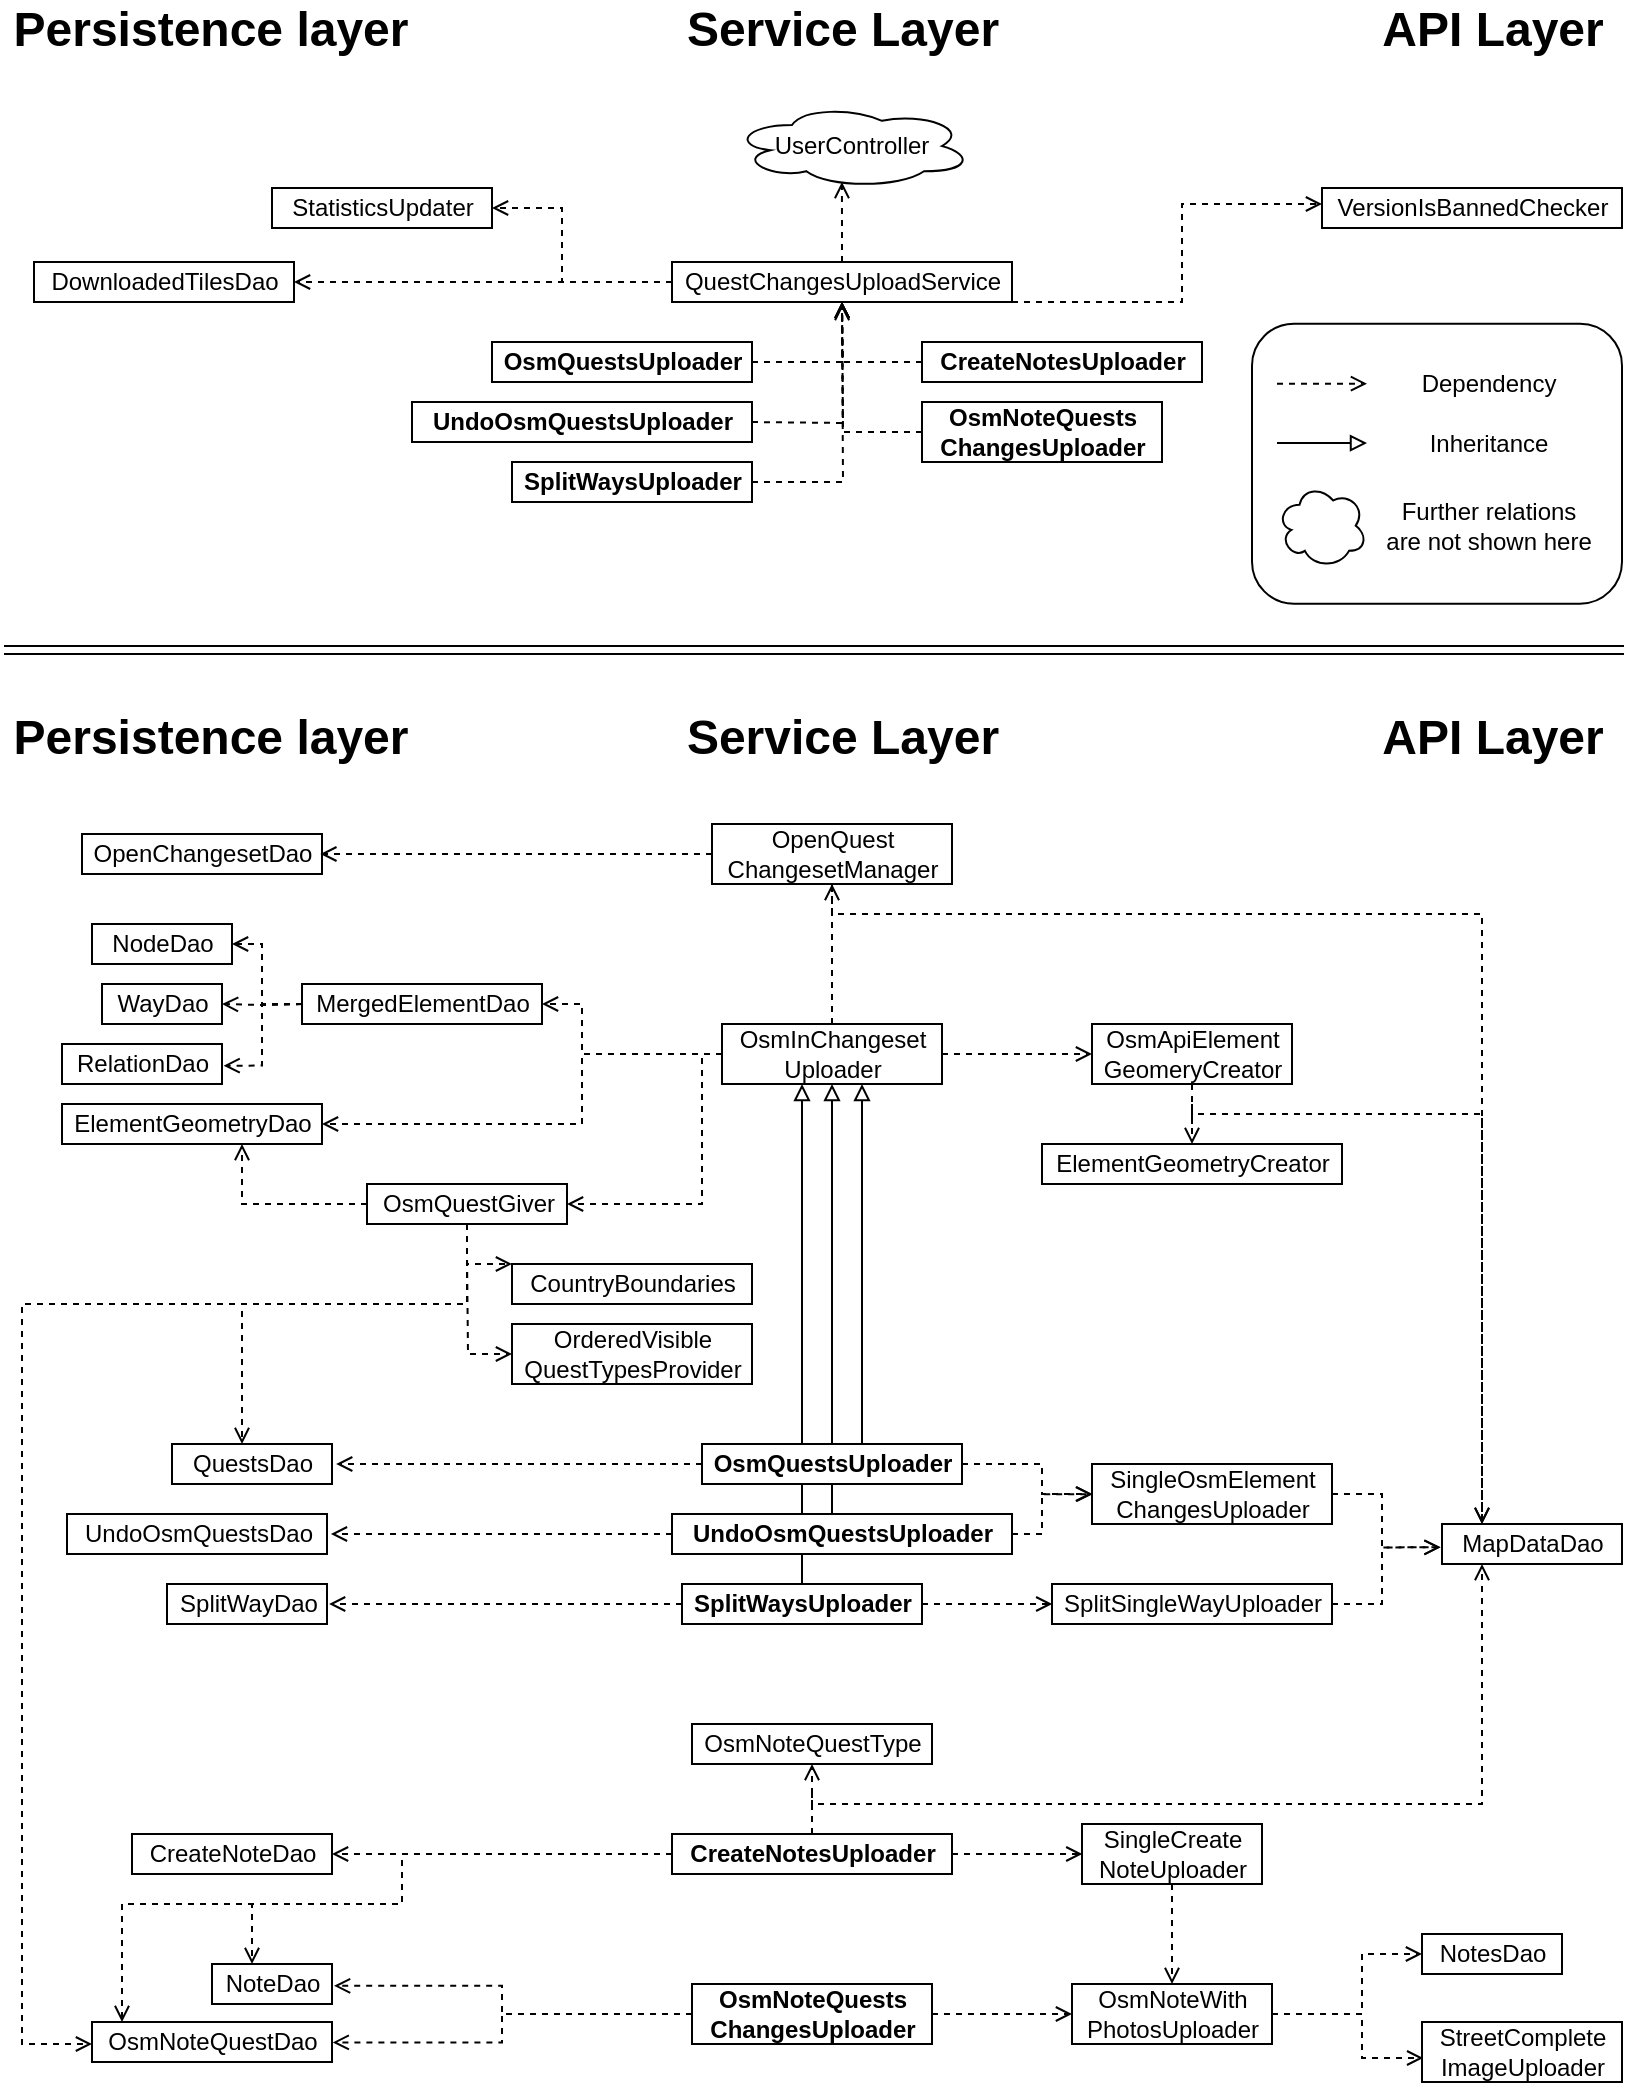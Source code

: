 <mxfile version="12.6.5" type="device"><diagram id="Q0oOf4DRh0LrITnf91yg" name="Page-1"><mxGraphModel dx="1278" dy="1136" grid="1" gridSize="10" guides="1" tooltips="1" connect="1" arrows="1" fold="1" page="1" pageScale="1" pageWidth="827" pageHeight="1169" math="0" shadow="0"><root><mxCell id="0"/><mxCell id="1" parent="0"/><mxCell id="rJKZDH0iwaQ9yB5rcGTL-155" value="" style="rounded=1;whiteSpace=wrap;html=1;strokeColor=#000000;fillColor=#ffffff;fontSize=12;fontColor=#000000;" parent="1" vertex="1"><mxGeometry x="635" y="189.83" width="185" height="140" as="geometry"/></mxCell><mxCell id="rJKZDH0iwaQ9yB5rcGTL-31" style="edgeStyle=orthogonalEdgeStyle;rounded=0;orthogonalLoop=1;jettySize=auto;html=1;entryX=1;entryY=0.5;entryDx=0;entryDy=0;entryPerimeter=0;dashed=1;endArrow=open;endFill=0;" parent="1" source="rJKZDH0iwaQ9yB5rcGTL-1" target="rJKZDH0iwaQ9yB5rcGTL-17" edge="1"><mxGeometry relative="1" as="geometry"/></mxCell><mxCell id="rJKZDH0iwaQ9yB5rcGTL-83" style="edgeStyle=orthogonalEdgeStyle;rounded=0;orthogonalLoop=1;jettySize=auto;html=1;entryX=0.002;entryY=0.5;entryDx=0;entryDy=0;entryPerimeter=0;dashed=1;fontSize=24;fontColor=#FF3333;endArrow=open;endFill=0;" parent="1" source="rJKZDH0iwaQ9yB5rcGTL-1" target="rJKZDH0iwaQ9yB5rcGTL-3" edge="1"><mxGeometry relative="1" as="geometry"/></mxCell><mxCell id="rJKZDH0iwaQ9yB5rcGTL-112" style="edgeStyle=orthogonalEdgeStyle;rounded=0;orthogonalLoop=1;jettySize=auto;html=1;dashed=1;endArrow=open;endFill=0;fontSize=24;fontColor=#000000;" parent="1" source="rJKZDH0iwaQ9yB5rcGTL-1" target="rJKZDH0iwaQ9yB5rcGTL-110" edge="1"><mxGeometry relative="1" as="geometry"/></mxCell><mxCell id="rJKZDH0iwaQ9yB5rcGTL-127" style="edgeStyle=orthogonalEdgeStyle;rounded=0;orthogonalLoop=1;jettySize=auto;html=1;dashed=1;endArrow=open;endFill=0;fontSize=24;fontColor=#000000;" parent="1" source="rJKZDH0iwaQ9yB5rcGTL-1" target="rJKZDH0iwaQ9yB5rcGTL-54" edge="1"><mxGeometry relative="1" as="geometry"><Array as="points"><mxPoint x="415" y="930"/><mxPoint x="750" y="930"/></Array></mxGeometry></mxCell><mxCell id="rJKZDH0iwaQ9yB5rcGTL-178" style="edgeStyle=orthogonalEdgeStyle;rounded=0;orthogonalLoop=1;jettySize=auto;html=1;dashed=1;endArrow=open;endFill=0;fontSize=12;fontColor=#000000;" parent="1" source="rJKZDH0iwaQ9yB5rcGTL-1" target="rJKZDH0iwaQ9yB5rcGTL-36" edge="1"><mxGeometry relative="1" as="geometry"><Array as="points"><mxPoint x="210" y="955"/><mxPoint x="210" y="980"/><mxPoint x="70" y="980"/></Array></mxGeometry></mxCell><mxCell id="rJKZDH0iwaQ9yB5rcGTL-180" style="edgeStyle=orthogonalEdgeStyle;rounded=0;orthogonalLoop=1;jettySize=auto;html=1;dashed=1;endArrow=open;endFill=0;fontSize=12;fontColor=#000000;" parent="1" source="rJKZDH0iwaQ9yB5rcGTL-1" target="rJKZDH0iwaQ9yB5rcGTL-35" edge="1"><mxGeometry relative="1" as="geometry"><Array as="points"><mxPoint x="210" y="955"/><mxPoint x="210" y="980"/><mxPoint x="135" y="980"/></Array></mxGeometry></mxCell><mxCell id="rJKZDH0iwaQ9yB5rcGTL-1" value="CreateNotesUploader" style="text;html=1;align=center;verticalAlign=middle;resizable=0;points=[];autosize=1;strokeColor=#000000;fontStyle=1" parent="1" vertex="1"><mxGeometry x="345" y="945" width="140" height="20" as="geometry"/></mxCell><mxCell id="rJKZDH0iwaQ9yB5rcGTL-9" style="edgeStyle=orthogonalEdgeStyle;rounded=0;orthogonalLoop=1;jettySize=auto;html=1;dashed=1;endArrow=open;endFill=0;" parent="1" source="rJKZDH0iwaQ9yB5rcGTL-2" target="rJKZDH0iwaQ9yB5rcGTL-4" edge="1"><mxGeometry relative="1" as="geometry"/></mxCell><mxCell id="rJKZDH0iwaQ9yB5rcGTL-45" style="edgeStyle=orthogonalEdgeStyle;rounded=0;orthogonalLoop=1;jettySize=auto;html=1;entryX=1.003;entryY=0.512;entryDx=0;entryDy=0;entryPerimeter=0;dashed=1;endArrow=open;endFill=0;" parent="1" source="rJKZDH0iwaQ9yB5rcGTL-2" target="rJKZDH0iwaQ9yB5rcGTL-36" edge="1"><mxGeometry relative="1" as="geometry"><Array as="points"><mxPoint x="260" y="1035"/><mxPoint x="260" y="1049"/></Array></mxGeometry></mxCell><mxCell id="rJKZDH0iwaQ9yB5rcGTL-46" style="edgeStyle=orthogonalEdgeStyle;rounded=0;orthogonalLoop=1;jettySize=auto;html=1;entryX=1.017;entryY=0.545;entryDx=0;entryDy=0;entryPerimeter=0;dashed=1;endArrow=open;endFill=0;" parent="1" source="rJKZDH0iwaQ9yB5rcGTL-2" target="rJKZDH0iwaQ9yB5rcGTL-35" edge="1"><mxGeometry relative="1" as="geometry"><Array as="points"><mxPoint x="260" y="1035"/><mxPoint x="260" y="1021"/></Array></mxGeometry></mxCell><mxCell id="rJKZDH0iwaQ9yB5rcGTL-2" value="OsmNoteQuests&lt;br&gt;ChangesUploader" style="text;html=1;align=center;verticalAlign=middle;resizable=0;points=[];autosize=1;strokeColor=#000000;fontStyle=1" parent="1" vertex="1"><mxGeometry x="355" y="1020" width="120" height="30" as="geometry"/></mxCell><mxCell id="rJKZDH0iwaQ9yB5rcGTL-14" style="edgeStyle=orthogonalEdgeStyle;rounded=0;orthogonalLoop=1;jettySize=auto;html=1;dashed=1;endArrow=open;endFill=0;" parent="1" source="rJKZDH0iwaQ9yB5rcGTL-3" target="rJKZDH0iwaQ9yB5rcGTL-4" edge="1"><mxGeometry relative="1" as="geometry"/></mxCell><mxCell id="rJKZDH0iwaQ9yB5rcGTL-3" value="SingleCreate&lt;br&gt;NoteUploader" style="text;html=1;align=center;verticalAlign=middle;resizable=0;points=[];autosize=1;strokeColor=#000000;" parent="1" vertex="1"><mxGeometry x="550" y="940" width="90" height="30" as="geometry"/></mxCell><mxCell id="rJKZDH0iwaQ9yB5rcGTL-12" style="edgeStyle=orthogonalEdgeStyle;rounded=0;orthogonalLoop=1;jettySize=auto;html=1;entryX=0.006;entryY=0.6;entryDx=0;entryDy=0;entryPerimeter=0;dashed=1;endArrow=open;endFill=0;" parent="1" source="rJKZDH0iwaQ9yB5rcGTL-4" target="rJKZDH0iwaQ9yB5rcGTL-6" edge="1"><mxGeometry relative="1" as="geometry"><Array as="points"><mxPoint x="690" y="1035"/><mxPoint x="690" y="1057"/></Array></mxGeometry></mxCell><mxCell id="rJKZDH0iwaQ9yB5rcGTL-13" style="edgeStyle=orthogonalEdgeStyle;rounded=0;orthogonalLoop=1;jettySize=auto;html=1;entryX=0;entryY=0.5;entryDx=0;entryDy=0;entryPerimeter=0;dashed=1;endArrow=open;endFill=0;" parent="1" source="rJKZDH0iwaQ9yB5rcGTL-4" target="rJKZDH0iwaQ9yB5rcGTL-5" edge="1"><mxGeometry relative="1" as="geometry"><Array as="points"><mxPoint x="690" y="1035"/><mxPoint x="690" y="1005"/></Array></mxGeometry></mxCell><mxCell id="rJKZDH0iwaQ9yB5rcGTL-4" value="OsmNoteWith&lt;br&gt;PhotosUploader" style="text;html=1;align=center;verticalAlign=middle;resizable=0;points=[];autosize=1;strokeColor=#000000;" parent="1" vertex="1"><mxGeometry x="545" y="1020" width="100" height="30" as="geometry"/></mxCell><mxCell id="rJKZDH0iwaQ9yB5rcGTL-5" value="NotesDao" style="text;html=1;align=center;verticalAlign=middle;resizable=0;points=[];autosize=1;strokeColor=#000000;" parent="1" vertex="1"><mxGeometry x="720" y="995" width="70" height="20" as="geometry"/></mxCell><mxCell id="rJKZDH0iwaQ9yB5rcGTL-6" value="StreetComplete&lt;br&gt;ImageUploader" style="text;html=1;align=center;verticalAlign=middle;resizable=0;points=[];autosize=1;strokeColor=#000000;" parent="1" vertex="1"><mxGeometry x="720" y="1039" width="100" height="30" as="geometry"/></mxCell><mxCell id="rJKZDH0iwaQ9yB5rcGTL-17" value="CreateNoteDao" style="text;html=1;align=center;verticalAlign=middle;resizable=0;points=[];autosize=1;strokeColor=#000000;" parent="1" vertex="1"><mxGeometry x="75" y="945" width="100" height="20" as="geometry"/></mxCell><mxCell id="rJKZDH0iwaQ9yB5rcGTL-18" value="StatisticsUpdater" style="text;html=1;align=center;verticalAlign=middle;resizable=0;points=[];autosize=1;strokeColor=#000000;fontColor=#000000;" parent="1" vertex="1"><mxGeometry x="145" y="122" width="110" height="20" as="geometry"/></mxCell><mxCell id="rJKZDH0iwaQ9yB5rcGTL-35" value="NoteDao" style="text;html=1;align=center;verticalAlign=middle;resizable=0;points=[];autosize=1;strokeColor=#000000;" parent="1" vertex="1"><mxGeometry x="115" y="1010" width="60" height="20" as="geometry"/></mxCell><mxCell id="rJKZDH0iwaQ9yB5rcGTL-36" value="OsmNoteQuestDao" style="text;html=1;align=center;verticalAlign=middle;resizable=0;points=[];autosize=1;strokeColor=#000000;" parent="1" vertex="1"><mxGeometry x="55" y="1039" width="120" height="20" as="geometry"/></mxCell><mxCell id="rJKZDH0iwaQ9yB5rcGTL-49" value="Persistence layer" style="text;html=1;align=center;verticalAlign=middle;resizable=0;points=[];autosize=1;fontStyle=1;fontSize=24;" parent="1" vertex="1"><mxGeometry x="9" y="28" width="210" height="30" as="geometry"/></mxCell><mxCell id="rJKZDH0iwaQ9yB5rcGTL-50" value="API Layer" style="text;html=1;align=center;verticalAlign=middle;resizable=0;points=[];autosize=1;fontStyle=1;fontSize=24;" parent="1" vertex="1"><mxGeometry x="690" y="28" width="130" height="30" as="geometry"/></mxCell><mxCell id="rJKZDH0iwaQ9yB5rcGTL-51" value="Service Layer" style="text;html=1;align=center;verticalAlign=middle;resizable=0;points=[];autosize=1;fontStyle=1;fontSize=24;" parent="1" vertex="1"><mxGeometry x="345" y="28" width="170" height="30" as="geometry"/></mxCell><mxCell id="rJKZDH0iwaQ9yB5rcGTL-66" style="edgeStyle=orthogonalEdgeStyle;rounded=0;orthogonalLoop=1;jettySize=auto;html=1;entryX=0.993;entryY=0.5;entryDx=0;entryDy=0;entryPerimeter=0;dashed=1;fontSize=24;endArrow=open;endFill=0;" parent="1" source="rJKZDH0iwaQ9yB5rcGTL-52" target="rJKZDH0iwaQ9yB5rcGTL-55" edge="1"><mxGeometry relative="1" as="geometry"/></mxCell><mxCell id="rJKZDH0iwaQ9yB5rcGTL-88" style="edgeStyle=orthogonalEdgeStyle;rounded=0;orthogonalLoop=1;jettySize=auto;html=1;dashed=1;fontSize=24;fontColor=#FF3333;endArrow=open;endFill=0;" parent="1" source="rJKZDH0iwaQ9yB5rcGTL-52" target="rJKZDH0iwaQ9yB5rcGTL-54" edge="1"><mxGeometry relative="1" as="geometry"><mxPoint x="945" y="530" as="targetPoint"/><Array as="points"><mxPoint x="750" y="485"/></Array></mxGeometry></mxCell><mxCell id="rJKZDH0iwaQ9yB5rcGTL-52" value="OpenQuest&lt;br&gt;ChangesetManager" style="text;html=1;align=center;verticalAlign=middle;resizable=0;points=[];autosize=1;strokeColor=#000000;" parent="1" vertex="1"><mxGeometry x="365" y="440" width="120" height="30" as="geometry"/></mxCell><mxCell id="rJKZDH0iwaQ9yB5rcGTL-97" style="edgeStyle=orthogonalEdgeStyle;rounded=0;orthogonalLoop=1;jettySize=auto;html=1;dashed=1;endArrow=open;endFill=0;fontSize=24;fontColor=#FF3333;" parent="1" source="rJKZDH0iwaQ9yB5rcGTL-53" target="rJKZDH0iwaQ9yB5rcGTL-52" edge="1"><mxGeometry relative="1" as="geometry"><Array as="points"><mxPoint x="425" y="490"/><mxPoint x="425" y="490"/></Array></mxGeometry></mxCell><mxCell id="rJKZDH0iwaQ9yB5rcGTL-98" style="edgeStyle=orthogonalEdgeStyle;rounded=0;orthogonalLoop=1;jettySize=auto;html=1;dashed=1;endArrow=open;endFill=0;fontSize=24;fontColor=#FF3333;" parent="1" source="rJKZDH0iwaQ9yB5rcGTL-53" target="rJKZDH0iwaQ9yB5rcGTL-56" edge="1"><mxGeometry relative="1" as="geometry"><Array as="points"><mxPoint x="300" y="555"/><mxPoint x="300" y="530"/></Array></mxGeometry></mxCell><mxCell id="rJKZDH0iwaQ9yB5rcGTL-100" style="edgeStyle=orthogonalEdgeStyle;rounded=0;orthogonalLoop=1;jettySize=auto;html=1;dashed=1;endArrow=open;endFill=0;fontSize=24;fontColor=#FF3333;" parent="1" source="rJKZDH0iwaQ9yB5rcGTL-53" target="rJKZDH0iwaQ9yB5rcGTL-99" edge="1"><mxGeometry relative="1" as="geometry"><Array as="points"><mxPoint x="300" y="555"/><mxPoint x="300" y="590"/></Array></mxGeometry></mxCell><mxCell id="rJKZDH0iwaQ9yB5rcGTL-108" style="edgeStyle=orthogonalEdgeStyle;rounded=0;orthogonalLoop=1;jettySize=auto;html=1;dashed=1;endArrow=open;endFill=0;fontSize=24;fontColor=#FF3333;" parent="1" source="rJKZDH0iwaQ9yB5rcGTL-53" target="rJKZDH0iwaQ9yB5rcGTL-104" edge="1"><mxGeometry relative="1" as="geometry"/></mxCell><mxCell id="rJKZDH0iwaQ9yB5rcGTL-118" style="edgeStyle=orthogonalEdgeStyle;rounded=0;orthogonalLoop=1;jettySize=auto;html=1;dashed=1;endArrow=open;endFill=0;fontSize=24;fontColor=#000000;" parent="1" source="rJKZDH0iwaQ9yB5rcGTL-53" target="rJKZDH0iwaQ9yB5rcGTL-117" edge="1"><mxGeometry relative="1" as="geometry"><mxPoint x="339.2" y="651.06" as="targetPoint"/><Array as="points"><mxPoint x="360" y="555"/><mxPoint x="360" y="630"/></Array></mxGeometry></mxCell><mxCell id="rJKZDH0iwaQ9yB5rcGTL-53" value="OsmInChangeset&lt;br&gt;Uploader" style="text;html=1;align=center;verticalAlign=middle;resizable=0;points=[];autosize=1;strokeColor=#000000;" parent="1" vertex="1"><mxGeometry x="370" y="540" width="110" height="30" as="geometry"/></mxCell><mxCell id="rJKZDH0iwaQ9yB5rcGTL-54" value="MapDataDao" style="text;html=1;align=center;verticalAlign=middle;resizable=0;points=[];autosize=1;strokeColor=#000000;" parent="1" vertex="1"><mxGeometry x="730" y="790" width="90" height="20" as="geometry"/></mxCell><mxCell id="rJKZDH0iwaQ9yB5rcGTL-55" value="OpenChangesetDao" style="text;html=1;align=center;verticalAlign=middle;resizable=0;points=[];autosize=1;strokeColor=#000000;" parent="1" vertex="1"><mxGeometry x="50" y="445" width="120" height="20" as="geometry"/></mxCell><mxCell id="rJKZDH0iwaQ9yB5rcGTL-63" style="edgeStyle=orthogonalEdgeStyle;rounded=0;orthogonalLoop=1;jettySize=auto;html=1;dashed=1;fontSize=24;endArrow=open;endFill=0;" parent="1" target="rJKZDH0iwaQ9yB5rcGTL-58" edge="1"><mxGeometry relative="1" as="geometry"><mxPoint x="160" y="530" as="sourcePoint"/></mxGeometry></mxCell><mxCell id="rJKZDH0iwaQ9yB5rcGTL-64" style="edgeStyle=orthogonalEdgeStyle;rounded=0;orthogonalLoop=1;jettySize=auto;html=1;entryX=1.01;entryY=0.542;entryDx=0;entryDy=0;entryPerimeter=0;dashed=1;fontSize=24;endArrow=open;endFill=0;" parent="1" target="rJKZDH0iwaQ9yB5rcGTL-59" edge="1"><mxGeometry relative="1" as="geometry"><mxPoint x="160" y="530" as="sourcePoint"/></mxGeometry></mxCell><mxCell id="rJKZDH0iwaQ9yB5rcGTL-65" style="edgeStyle=orthogonalEdgeStyle;rounded=0;orthogonalLoop=1;jettySize=auto;html=1;entryX=1;entryY=0.5;entryDx=0;entryDy=0;entryPerimeter=0;dashed=1;fontSize=24;endArrow=open;endFill=0;" parent="1" target="rJKZDH0iwaQ9yB5rcGTL-57" edge="1"><mxGeometry relative="1" as="geometry"><mxPoint x="160" y="530" as="sourcePoint"/><Array as="points"><mxPoint x="140" y="530"/><mxPoint x="140" y="500"/></Array></mxGeometry></mxCell><mxCell id="rJKZDH0iwaQ9yB5rcGTL-56" value="MergedElementDao" style="text;html=1;align=center;verticalAlign=middle;resizable=0;points=[];autosize=1;strokeColor=#000000;" parent="1" vertex="1"><mxGeometry x="160" y="520" width="120" height="20" as="geometry"/></mxCell><mxCell id="rJKZDH0iwaQ9yB5rcGTL-57" value="NodeDao" style="text;html=1;align=center;verticalAlign=middle;resizable=0;points=[];autosize=1;strokeColor=#000000;" parent="1" vertex="1"><mxGeometry x="55" y="490" width="70" height="20" as="geometry"/></mxCell><mxCell id="rJKZDH0iwaQ9yB5rcGTL-58" value="WayDao" style="text;html=1;align=center;verticalAlign=middle;resizable=0;points=[];autosize=1;strokeColor=#000000;" parent="1" vertex="1"><mxGeometry x="60" y="520" width="60" height="20" as="geometry"/></mxCell><mxCell id="rJKZDH0iwaQ9yB5rcGTL-59" value="RelationDao" style="text;html=1;align=center;verticalAlign=middle;resizable=0;points=[];autosize=1;strokeColor=#000000;" parent="1" vertex="1"><mxGeometry x="40" y="550" width="80" height="20" as="geometry"/></mxCell><mxCell id="rJKZDH0iwaQ9yB5rcGTL-75" style="edgeStyle=orthogonalEdgeStyle;rounded=0;orthogonalLoop=1;jettySize=auto;html=1;entryX=1.013;entryY=0.5;entryDx=0;entryDy=0;entryPerimeter=0;dashed=1;fontSize=24;fontColor=#FF3333;endArrow=open;endFill=0;" parent="1" source="rJKZDH0iwaQ9yB5rcGTL-69" target="rJKZDH0iwaQ9yB5rcGTL-74" edge="1"><mxGeometry relative="1" as="geometry"/></mxCell><mxCell id="rJKZDH0iwaQ9yB5rcGTL-77" style="edgeStyle=orthogonalEdgeStyle;rounded=0;orthogonalLoop=1;jettySize=auto;html=1;entryX=0.001;entryY=0.5;entryDx=0;entryDy=0;entryPerimeter=0;dashed=1;fontSize=24;fontColor=#FF3333;endArrow=open;endFill=0;" parent="1" source="rJKZDH0iwaQ9yB5rcGTL-69" target="rJKZDH0iwaQ9yB5rcGTL-76" edge="1"><mxGeometry relative="1" as="geometry"/></mxCell><mxCell id="rJKZDH0iwaQ9yB5rcGTL-138" style="edgeStyle=orthogonalEdgeStyle;rounded=0;orthogonalLoop=1;jettySize=auto;html=1;endArrow=block;endFill=0;fontSize=18;fontColor=#000000;" parent="1" source="rJKZDH0iwaQ9yB5rcGTL-69" target="rJKZDH0iwaQ9yB5rcGTL-53" edge="1"><mxGeometry relative="1" as="geometry"><Array as="points"><mxPoint x="410" y="650"/><mxPoint x="410" y="650"/></Array></mxGeometry></mxCell><mxCell id="rJKZDH0iwaQ9yB5rcGTL-69" value="SplitWaysUploader" style="text;html=1;align=center;verticalAlign=middle;resizable=0;points=[];autosize=1;strokeColor=#000000;fillColor=#ffffff;fontStyle=1" parent="1" vertex="1"><mxGeometry x="350" y="820" width="120" height="20" as="geometry"/></mxCell><mxCell id="rJKZDH0iwaQ9yB5rcGTL-79" style="edgeStyle=orthogonalEdgeStyle;rounded=0;orthogonalLoop=1;jettySize=auto;html=1;entryX=1.015;entryY=0.5;entryDx=0;entryDy=0;entryPerimeter=0;dashed=1;fontSize=24;fontColor=#FF3333;endArrow=open;endFill=0;" parent="1" source="rJKZDH0iwaQ9yB5rcGTL-70" target="rJKZDH0iwaQ9yB5rcGTL-78" edge="1"><mxGeometry relative="1" as="geometry"/></mxCell><mxCell id="rJKZDH0iwaQ9yB5rcGTL-85" style="edgeStyle=orthogonalEdgeStyle;rounded=0;orthogonalLoop=1;jettySize=auto;html=1;entryX=0.003;entryY=0.503;entryDx=0;entryDy=0;entryPerimeter=0;dashed=1;fontSize=24;fontColor=#FF3333;endArrow=open;endFill=0;" parent="1" source="rJKZDH0iwaQ9yB5rcGTL-70" target="rJKZDH0iwaQ9yB5rcGTL-82" edge="1"><mxGeometry relative="1" as="geometry"><Array as="points"><mxPoint x="530" y="795"/><mxPoint x="530" y="775"/></Array></mxGeometry></mxCell><mxCell id="rJKZDH0iwaQ9yB5rcGTL-81" style="edgeStyle=orthogonalEdgeStyle;rounded=0;orthogonalLoop=1;jettySize=auto;html=1;entryX=1.026;entryY=0.5;entryDx=0;entryDy=0;entryPerimeter=0;dashed=1;fontSize=24;fontColor=#FF3333;endArrow=open;endFill=0;" parent="1" source="rJKZDH0iwaQ9yB5rcGTL-71" target="rJKZDH0iwaQ9yB5rcGTL-80" edge="1"><mxGeometry relative="1" as="geometry"/></mxCell><mxCell id="rJKZDH0iwaQ9yB5rcGTL-136" style="edgeStyle=orthogonalEdgeStyle;rounded=0;orthogonalLoop=1;jettySize=auto;html=1;endArrow=block;endFill=0;fontSize=18;fontColor=#000000;" parent="1" source="rJKZDH0iwaQ9yB5rcGTL-71" target="rJKZDH0iwaQ9yB5rcGTL-53" edge="1"><mxGeometry relative="1" as="geometry"><Array as="points"><mxPoint x="440" y="670"/><mxPoint x="440" y="670"/></Array></mxGeometry></mxCell><mxCell id="rJKZDH0iwaQ9yB5rcGTL-74" value="SplitWayDao" style="text;html=1;align=center;verticalAlign=middle;resizable=0;points=[];autosize=1;strokeColor=#000000;" parent="1" vertex="1"><mxGeometry x="92.5" y="820" width="80" height="20" as="geometry"/></mxCell><mxCell id="rJKZDH0iwaQ9yB5rcGTL-87" style="edgeStyle=orthogonalEdgeStyle;rounded=0;orthogonalLoop=1;jettySize=auto;html=1;entryX=-0.008;entryY=0.583;entryDx=0;entryDy=0;entryPerimeter=0;dashed=1;fontSize=24;fontColor=#FF3333;endArrow=open;endFill=0;" parent="1" source="rJKZDH0iwaQ9yB5rcGTL-76" target="rJKZDH0iwaQ9yB5rcGTL-54" edge="1"><mxGeometry relative="1" as="geometry"><Array as="points"><mxPoint x="700" y="830"/><mxPoint x="700" y="802"/></Array></mxGeometry></mxCell><mxCell id="rJKZDH0iwaQ9yB5rcGTL-76" value="SplitSingleWayUploader" style="text;html=1;align=center;verticalAlign=middle;resizable=0;points=[];autosize=1;strokeColor=#000000;" parent="1" vertex="1"><mxGeometry x="535" y="820" width="140" height="20" as="geometry"/></mxCell><mxCell id="rJKZDH0iwaQ9yB5rcGTL-78" value="UndoOsmQuestsDao" style="text;html=1;align=center;verticalAlign=middle;resizable=0;points=[];autosize=1;strokeColor=#000000;" parent="1" vertex="1"><mxGeometry x="42.5" y="785" width="130" height="20" as="geometry"/></mxCell><mxCell id="rJKZDH0iwaQ9yB5rcGTL-80" value="QuestsDao" style="text;html=1;align=center;verticalAlign=middle;resizable=0;points=[];autosize=1;strokeColor=#000000;" parent="1" vertex="1"><mxGeometry x="95" y="750" width="80" height="20" as="geometry"/></mxCell><mxCell id="rJKZDH0iwaQ9yB5rcGTL-89" style="edgeStyle=orthogonalEdgeStyle;rounded=0;orthogonalLoop=1;jettySize=auto;html=1;entryX=-0.008;entryY=0.583;entryDx=0;entryDy=0;entryPerimeter=0;dashed=1;fontSize=24;fontColor=#FF3333;endArrow=open;endFill=0;" parent="1" source="rJKZDH0iwaQ9yB5rcGTL-82" target="rJKZDH0iwaQ9yB5rcGTL-54" edge="1"><mxGeometry relative="1" as="geometry"><Array as="points"><mxPoint x="700" y="775"/><mxPoint x="700" y="802"/></Array></mxGeometry></mxCell><mxCell id="rJKZDH0iwaQ9yB5rcGTL-82" value="SingleOsmElement&lt;br&gt;ChangesUploader" style="text;html=1;align=center;verticalAlign=middle;resizable=0;points=[];autosize=1;strokeColor=#000000;" parent="1" vertex="1"><mxGeometry x="555" y="760" width="120" height="30" as="geometry"/></mxCell><mxCell id="rJKZDH0iwaQ9yB5rcGTL-99" value="ElementGeometryDao" style="text;html=1;align=center;verticalAlign=middle;resizable=0;points=[];autosize=1;strokeColor=#000000;" parent="1" vertex="1"><mxGeometry x="40" y="580" width="130" height="20" as="geometry"/></mxCell><mxCell id="rJKZDH0iwaQ9yB5rcGTL-107" style="edgeStyle=orthogonalEdgeStyle;rounded=0;orthogonalLoop=1;jettySize=auto;html=1;dashed=1;endArrow=open;endFill=0;fontSize=24;fontColor=#FF3333;" parent="1" source="rJKZDH0iwaQ9yB5rcGTL-104" target="rJKZDH0iwaQ9yB5rcGTL-54" edge="1"><mxGeometry relative="1" as="geometry"><Array as="points"><mxPoint x="750" y="585"/></Array></mxGeometry></mxCell><mxCell id="rJKZDH0iwaQ9yB5rcGTL-116" style="edgeStyle=orthogonalEdgeStyle;rounded=0;orthogonalLoop=1;jettySize=auto;html=1;dashed=1;endArrow=open;endFill=0;fontSize=24;fontColor=#000000;" parent="1" source="rJKZDH0iwaQ9yB5rcGTL-104" target="rJKZDH0iwaQ9yB5rcGTL-109" edge="1"><mxGeometry relative="1" as="geometry"/></mxCell><mxCell id="rJKZDH0iwaQ9yB5rcGTL-104" value="OsmApiElement&lt;br&gt;GeomeryCreator" style="text;html=1;align=center;verticalAlign=middle;resizable=0;points=[];autosize=1;strokeColor=#000000;fontColor=#000000;" parent="1" vertex="1"><mxGeometry x="555" y="540" width="100" height="30" as="geometry"/></mxCell><mxCell id="rJKZDH0iwaQ9yB5rcGTL-109" value="ElementGeometryCreator" style="text;html=1;align=center;verticalAlign=middle;resizable=0;points=[];autosize=1;strokeColor=#000000;fontColor=#000000;" parent="1" vertex="1"><mxGeometry x="530" y="600" width="150" height="20" as="geometry"/></mxCell><mxCell id="rJKZDH0iwaQ9yB5rcGTL-110" value="OsmNoteQuestType" style="text;html=1;align=center;verticalAlign=middle;resizable=0;points=[];autosize=1;strokeColor=#000000;fontColor=#000000;" parent="1" vertex="1"><mxGeometry x="355" y="890" width="120" height="20" as="geometry"/></mxCell><mxCell id="rJKZDH0iwaQ9yB5rcGTL-184" style="edgeStyle=orthogonalEdgeStyle;rounded=0;orthogonalLoop=1;jettySize=auto;html=1;entryX=0;entryY=0.55;entryDx=0;entryDy=0;entryPerimeter=0;dashed=1;endArrow=open;endFill=0;fontSize=12;fontColor=#000000;" parent="1" source="rJKZDH0iwaQ9yB5rcGTL-117" target="rJKZDH0iwaQ9yB5rcGTL-36" edge="1"><mxGeometry relative="1" as="geometry"><Array as="points"><mxPoint x="243" y="680"/><mxPoint x="20" y="680"/><mxPoint x="20" y="1050"/></Array></mxGeometry></mxCell><mxCell id="rJKZDH0iwaQ9yB5rcGTL-185" style="edgeStyle=orthogonalEdgeStyle;rounded=0;orthogonalLoop=1;jettySize=auto;html=1;dashed=1;endArrow=open;endFill=0;fontSize=12;fontColor=#000000;" parent="1" source="rJKZDH0iwaQ9yB5rcGTL-117" target="rJKZDH0iwaQ9yB5rcGTL-99" edge="1"><mxGeometry relative="1" as="geometry"><Array as="points"><mxPoint x="130" y="630"/></Array></mxGeometry></mxCell><mxCell id="rJKZDH0iwaQ9yB5rcGTL-186" style="edgeStyle=orthogonalEdgeStyle;rounded=0;orthogonalLoop=1;jettySize=auto;html=1;dashed=1;endArrow=open;endFill=0;fontSize=12;fontColor=#000000;" parent="1" source="rJKZDH0iwaQ9yB5rcGTL-117" target="rJKZDH0iwaQ9yB5rcGTL-80" edge="1"><mxGeometry relative="1" as="geometry"><Array as="points"><mxPoint x="243" y="680"/><mxPoint x="130" y="680"/></Array></mxGeometry></mxCell><mxCell id="rJKZDH0iwaQ9yB5rcGTL-192" style="edgeStyle=orthogonalEdgeStyle;rounded=0;orthogonalLoop=1;jettySize=auto;html=1;dashed=1;endArrow=open;endFill=0;fontSize=12;fontColor=#000000;" parent="1" source="rJKZDH0iwaQ9yB5rcGTL-117" target="rJKZDH0iwaQ9yB5rcGTL-190" edge="1"><mxGeometry relative="1" as="geometry"><Array as="points"><mxPoint x="243" y="660"/></Array></mxGeometry></mxCell><mxCell id="rJKZDH0iwaQ9yB5rcGTL-193" style="edgeStyle=orthogonalEdgeStyle;rounded=0;orthogonalLoop=1;jettySize=auto;html=1;dashed=1;endArrow=open;endFill=0;fontSize=12;fontColor=#000000;" parent="1" source="rJKZDH0iwaQ9yB5rcGTL-117" target="rJKZDH0iwaQ9yB5rcGTL-187" edge="1"><mxGeometry relative="1" as="geometry"><Array as="points"><mxPoint x="243" y="655"/><mxPoint x="243" y="695"/></Array></mxGeometry></mxCell><mxCell id="rJKZDH0iwaQ9yB5rcGTL-117" value="OsmQuestGiver" style="text;html=1;align=center;verticalAlign=middle;resizable=0;points=[];autosize=1;strokeColor=#000000;fontColor=#000000;" parent="1" vertex="1"><mxGeometry x="192.5" y="620" width="100" height="20" as="geometry"/></mxCell><mxCell id="rJKZDH0iwaQ9yB5rcGTL-140" style="edgeStyle=orthogonalEdgeStyle;rounded=0;orthogonalLoop=1;jettySize=auto;html=1;endArrow=open;endFill=0;fontSize=18;fontColor=#000000;dashed=1;" parent="1" source="rJKZDH0iwaQ9yB5rcGTL-134" target="rJKZDH0iwaQ9yB5rcGTL-139" edge="1"><mxGeometry relative="1" as="geometry"/></mxCell><mxCell id="rJKZDH0iwaQ9yB5rcGTL-157" style="edgeStyle=orthogonalEdgeStyle;rounded=0;orthogonalLoop=1;jettySize=auto;html=1;dashed=1;endArrow=open;endFill=0;fontSize=12;fontColor=#000000;" parent="1" source="rJKZDH0iwaQ9yB5rcGTL-134" target="rJKZDH0iwaQ9yB5rcGTL-156" edge="1"><mxGeometry relative="1" as="geometry"><Array as="points"><mxPoint x="600" y="179"/><mxPoint x="600" y="130"/></Array></mxGeometry></mxCell><mxCell id="rJKZDH0iwaQ9yB5rcGTL-171" style="edgeStyle=orthogonalEdgeStyle;rounded=0;orthogonalLoop=1;jettySize=auto;html=1;entryX=0.458;entryY=0.929;entryDx=0;entryDy=0;entryPerimeter=0;endArrow=open;endFill=0;fontSize=12;fontColor=#000000;dashed=1;" parent="1" source="rJKZDH0iwaQ9yB5rcGTL-134" target="rJKZDH0iwaQ9yB5rcGTL-148" edge="1"><mxGeometry relative="1" as="geometry"/></mxCell><mxCell id="rJKZDH0iwaQ9yB5rcGTL-182" style="edgeStyle=orthogonalEdgeStyle;rounded=0;orthogonalLoop=1;jettySize=auto;html=1;dashed=1;endArrow=open;endFill=0;fontSize=12;fontColor=#000000;" parent="1" source="rJKZDH0iwaQ9yB5rcGTL-134" target="rJKZDH0iwaQ9yB5rcGTL-18" edge="1"><mxGeometry relative="1" as="geometry"><Array as="points"><mxPoint x="290" y="169"/><mxPoint x="290" y="132"/></Array></mxGeometry></mxCell><mxCell id="rJKZDH0iwaQ9yB5rcGTL-134" value="&lt;span style=&quot;text-align: left&quot;&gt;&lt;font style=&quot;font-size: 12px&quot;&gt;QuestChangesUploadService&lt;/font&gt;&lt;/span&gt;" style="text;html=1;align=center;verticalAlign=middle;resizable=0;points=[];autosize=1;strokeColor=#000000;" parent="1" vertex="1"><mxGeometry x="345" y="159" width="170" height="20" as="geometry"/></mxCell><mxCell id="rJKZDH0iwaQ9yB5rcGTL-137" style="edgeStyle=orthogonalEdgeStyle;rounded=0;orthogonalLoop=1;jettySize=auto;html=1;endArrow=block;endFill=0;fontSize=18;fontColor=#000000;" parent="1" source="rJKZDH0iwaQ9yB5rcGTL-70" target="rJKZDH0iwaQ9yB5rcGTL-53" edge="1"><mxGeometry relative="1" as="geometry"><Array as="points"><mxPoint x="425" y="680"/><mxPoint x="425" y="680"/></Array></mxGeometry></mxCell><mxCell id="rJKZDH0iwaQ9yB5rcGTL-70" value="UndoOsmQuestsUploader" style="text;html=1;align=center;verticalAlign=middle;resizable=0;points=[];autosize=1;strokeColor=#000000;fillColor=#ffffff;fontStyle=1" parent="1" vertex="1"><mxGeometry x="345" y="785" width="170" height="20" as="geometry"/></mxCell><mxCell id="rJKZDH0iwaQ9yB5rcGTL-181" style="edgeStyle=orthogonalEdgeStyle;rounded=0;orthogonalLoop=1;jettySize=auto;html=1;dashed=1;endArrow=open;endFill=0;fontSize=12;fontColor=#000000;" parent="1" source="rJKZDH0iwaQ9yB5rcGTL-71" target="rJKZDH0iwaQ9yB5rcGTL-82" edge="1"><mxGeometry relative="1" as="geometry"><Array as="points"><mxPoint x="530" y="760"/><mxPoint x="530" y="775"/></Array></mxGeometry></mxCell><mxCell id="rJKZDH0iwaQ9yB5rcGTL-71" value="OsmQuestsUploader" style="text;html=1;align=center;verticalAlign=middle;resizable=0;points=[];autosize=1;strokeColor=#000000;fillColor=#ffffff;fontStyle=1" parent="1" vertex="1"><mxGeometry x="360" y="750" width="130" height="20" as="geometry"/></mxCell><mxCell id="rJKZDH0iwaQ9yB5rcGTL-139" value="DownloadedTilesDao" style="text;html=1;align=center;verticalAlign=middle;resizable=0;points=[];autosize=1;strokeColor=#000000;" parent="1" vertex="1"><mxGeometry x="26" y="159" width="130" height="20" as="geometry"/></mxCell><mxCell id="rJKZDH0iwaQ9yB5rcGTL-142" value="" style="endArrow=open;html=1;dashed=1;fontSize=18;fontColor=#000000;endFill=0;" parent="1" edge="1"><mxGeometry width="50" height="50" relative="1" as="geometry"><mxPoint x="647.5" y="219.83" as="sourcePoint"/><mxPoint x="692.5" y="219.83" as="targetPoint"/></mxGeometry></mxCell><mxCell id="rJKZDH0iwaQ9yB5rcGTL-143" value="" style="endArrow=block;html=1;fontSize=18;fontColor=#000000;endFill=0;" parent="1" edge="1"><mxGeometry width="50" height="50" relative="1" as="geometry"><mxPoint x="647.5" y="249.54" as="sourcePoint"/><mxPoint x="692.5" y="249.54" as="targetPoint"/></mxGeometry></mxCell><mxCell id="rJKZDH0iwaQ9yB5rcGTL-144" value="&lt;font style=&quot;font-size: 12px&quot;&gt;Dependency&lt;/font&gt;" style="text;html=1;align=center;verticalAlign=middle;resizable=0;points=[];autosize=1;fontSize=12;fontColor=#000000;" parent="1" vertex="1"><mxGeometry x="712.5" y="209.83" width="80" height="20" as="geometry"/></mxCell><mxCell id="rJKZDH0iwaQ9yB5rcGTL-145" value="&lt;font style=&quot;font-size: 12px&quot;&gt;Inheritance&lt;/font&gt;" style="text;html=1;align=center;verticalAlign=middle;resizable=0;points=[];autosize=1;fontSize=12;fontColor=#000000;" parent="1" vertex="1"><mxGeometry x="717.5" y="239.83" width="70" height="20" as="geometry"/></mxCell><mxCell id="rJKZDH0iwaQ9yB5rcGTL-148" value="UserController" style="ellipse;shape=cloud;whiteSpace=wrap;html=1;strokeColor=#000000;fillColor=#ffffff;fontSize=12;fontColor=#000000;" parent="1" vertex="1"><mxGeometry x="375" y="80" width="120" height="42" as="geometry"/></mxCell><mxCell id="rJKZDH0iwaQ9yB5rcGTL-150" value="" style="ellipse;shape=cloud;whiteSpace=wrap;html=1;strokeColor=#000000;fillColor=#ffffff;fontSize=12;fontColor=#000000;" parent="1" vertex="1"><mxGeometry x="647.5" y="269.83" width="45" height="42" as="geometry"/></mxCell><mxCell id="rJKZDH0iwaQ9yB5rcGTL-152" value="&lt;font style=&quot;font-size: 12px&quot;&gt;Further relations&lt;br&gt;are not shown here&lt;/font&gt;" style="text;html=1;align=center;verticalAlign=middle;resizable=0;points=[];autosize=1;fontSize=12;fontColor=#000000;" parent="1" vertex="1"><mxGeometry x="692.5" y="275.83" width="120" height="30" as="geometry"/></mxCell><mxCell id="rJKZDH0iwaQ9yB5rcGTL-156" value="VersionIsBannedChecker" style="text;html=1;align=center;verticalAlign=middle;resizable=0;points=[];autosize=1;strokeColor=#000000;" parent="1" vertex="1"><mxGeometry x="670" y="122" width="150" height="20" as="geometry"/></mxCell><mxCell id="rJKZDH0iwaQ9yB5rcGTL-166" style="edgeStyle=orthogonalEdgeStyle;rounded=0;orthogonalLoop=1;jettySize=auto;html=1;dashed=1;endArrow=open;endFill=0;fontSize=12;fontColor=#000000;" parent="1" source="rJKZDH0iwaQ9yB5rcGTL-158" edge="1"><mxGeometry relative="1" as="geometry"><mxPoint x="430" y="179" as="targetPoint"/></mxGeometry></mxCell><mxCell id="rJKZDH0iwaQ9yB5rcGTL-158" value="CreateNotesUploader" style="text;html=1;align=center;verticalAlign=middle;resizable=0;points=[];autosize=1;strokeColor=#000000;fontStyle=1" parent="1" vertex="1"><mxGeometry x="470" y="199" width="140" height="20" as="geometry"/></mxCell><mxCell id="rJKZDH0iwaQ9yB5rcGTL-167" style="edgeStyle=orthogonalEdgeStyle;rounded=0;orthogonalLoop=1;jettySize=auto;html=1;dashed=1;endArrow=open;endFill=0;fontSize=12;fontColor=#000000;" parent="1" source="rJKZDH0iwaQ9yB5rcGTL-159" edge="1"><mxGeometry relative="1" as="geometry"><mxPoint x="430" y="179" as="targetPoint"/></mxGeometry></mxCell><mxCell id="rJKZDH0iwaQ9yB5rcGTL-159" value="OsmNoteQuests&lt;br&gt;ChangesUploader" style="text;html=1;align=center;verticalAlign=middle;resizable=0;points=[];autosize=1;strokeColor=#000000;fontStyle=1" parent="1" vertex="1"><mxGeometry x="470" y="229" width="120" height="30" as="geometry"/></mxCell><mxCell id="rJKZDH0iwaQ9yB5rcGTL-183" style="edgeStyle=orthogonalEdgeStyle;rounded=0;orthogonalLoop=1;jettySize=auto;html=1;dashed=1;endArrow=open;endFill=0;fontSize=12;fontColor=#000000;" parent="1" source="rJKZDH0iwaQ9yB5rcGTL-160" edge="1"><mxGeometry relative="1" as="geometry"><mxPoint x="430" y="180" as="targetPoint"/></mxGeometry></mxCell><mxCell id="rJKZDH0iwaQ9yB5rcGTL-160" value="SplitWaysUploader" style="text;html=1;align=center;verticalAlign=middle;resizable=0;points=[];autosize=1;strokeColor=#000000;fillColor=#ffffff;fontStyle=1" parent="1" vertex="1"><mxGeometry x="265" y="259" width="120" height="20" as="geometry"/></mxCell><mxCell id="rJKZDH0iwaQ9yB5rcGTL-164" style="edgeStyle=orthogonalEdgeStyle;rounded=0;orthogonalLoop=1;jettySize=auto;html=1;dashed=1;endArrow=open;endFill=0;fontSize=12;fontColor=#000000;" parent="1" edge="1"><mxGeometry relative="1" as="geometry"><mxPoint x="430" y="179" as="targetPoint"/><mxPoint x="385" y="239" as="sourcePoint"/></mxGeometry></mxCell><mxCell id="rJKZDH0iwaQ9yB5rcGTL-161" value="UndoOsmQuestsUploader" style="text;html=1;align=center;verticalAlign=middle;resizable=0;points=[];autosize=1;strokeColor=#000000;fillColor=#ffffff;fontStyle=1" parent="1" vertex="1"><mxGeometry x="215" y="229" width="170" height="20" as="geometry"/></mxCell><mxCell id="rJKZDH0iwaQ9yB5rcGTL-163" style="edgeStyle=orthogonalEdgeStyle;rounded=0;orthogonalLoop=1;jettySize=auto;html=1;dashed=1;endArrow=open;endFill=0;fontSize=12;fontColor=#000000;" parent="1" target="rJKZDH0iwaQ9yB5rcGTL-134" edge="1"><mxGeometry relative="1" as="geometry"><mxPoint x="385" y="209" as="sourcePoint"/><Array as="points"><mxPoint x="430" y="209"/></Array></mxGeometry></mxCell><mxCell id="rJKZDH0iwaQ9yB5rcGTL-162" value="OsmQuestsUploader" style="text;html=1;align=center;verticalAlign=middle;resizable=0;points=[];autosize=1;strokeColor=#000000;fillColor=#ffffff;fontStyle=1" parent="1" vertex="1"><mxGeometry x="255" y="199" width="130" height="20" as="geometry"/></mxCell><mxCell id="rJKZDH0iwaQ9yB5rcGTL-169" value="" style="endArrow=none;html=1;fontSize=12;fontColor=#000000;shape=link;" parent="1" edge="1"><mxGeometry width="50" height="50" relative="1" as="geometry"><mxPoint x="821" y="353" as="sourcePoint"/><mxPoint x="11" y="353" as="targetPoint"/></mxGeometry></mxCell><mxCell id="rJKZDH0iwaQ9yB5rcGTL-173" value="Persistence layer" style="text;html=1;align=center;verticalAlign=middle;resizable=0;points=[];autosize=1;fontStyle=1;fontSize=24;" parent="1" vertex="1"><mxGeometry x="9" y="382" width="210" height="30" as="geometry"/></mxCell><mxCell id="rJKZDH0iwaQ9yB5rcGTL-174" value="API Layer" style="text;html=1;align=center;verticalAlign=middle;resizable=0;points=[];autosize=1;fontStyle=1;fontSize=24;" parent="1" vertex="1"><mxGeometry x="690" y="382" width="130" height="30" as="geometry"/></mxCell><mxCell id="rJKZDH0iwaQ9yB5rcGTL-175" value="Service Layer" style="text;html=1;align=center;verticalAlign=middle;resizable=0;points=[];autosize=1;fontStyle=1;fontSize=24;" parent="1" vertex="1"><mxGeometry x="345" y="382" width="170" height="30" as="geometry"/></mxCell><mxCell id="rJKZDH0iwaQ9yB5rcGTL-187" value="OrderedVisible&lt;br&gt;QuestTypesProvider" style="text;html=1;align=center;verticalAlign=middle;resizable=0;points=[];autosize=1;strokeColor=#000000;fontColor=#000000;" parent="1" vertex="1"><mxGeometry x="265" y="690" width="120" height="30" as="geometry"/></mxCell><mxCell id="rJKZDH0iwaQ9yB5rcGTL-190" value="CountryBoundaries" style="text;html=1;align=center;verticalAlign=middle;resizable=0;points=[];autosize=1;strokeColor=#000000;fontColor=#000000;" parent="1" vertex="1"><mxGeometry x="265" y="660" width="120" height="20" as="geometry"/></mxCell></root></mxGraphModel></diagram></mxfile>